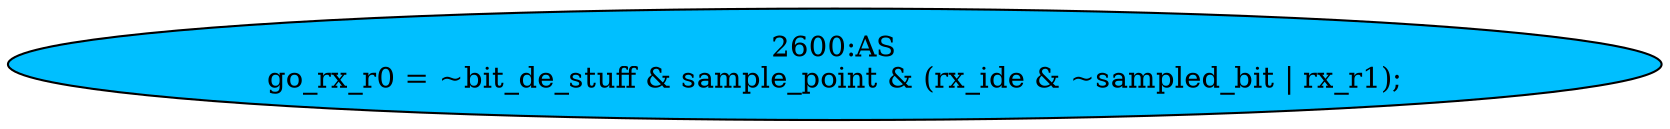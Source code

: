 strict digraph "" {
	node [label="\N"];
	"2600:AS"	 [ast="<pyverilog.vparser.ast.Assign object at 0x7f44f6bb5510>",
		def_var="['go_rx_r0']",
		fillcolor=deepskyblue,
		label="2600:AS
go_rx_r0 = ~bit_de_stuff & sample_point & (rx_ide & ~sampled_bit | rx_r1);",
		statements="[]",
		style=filled,
		typ=Assign,
		use_var="['bit_de_stuff', 'sample_point', 'rx_ide', 'sampled_bit', 'rx_r1']"];
}
